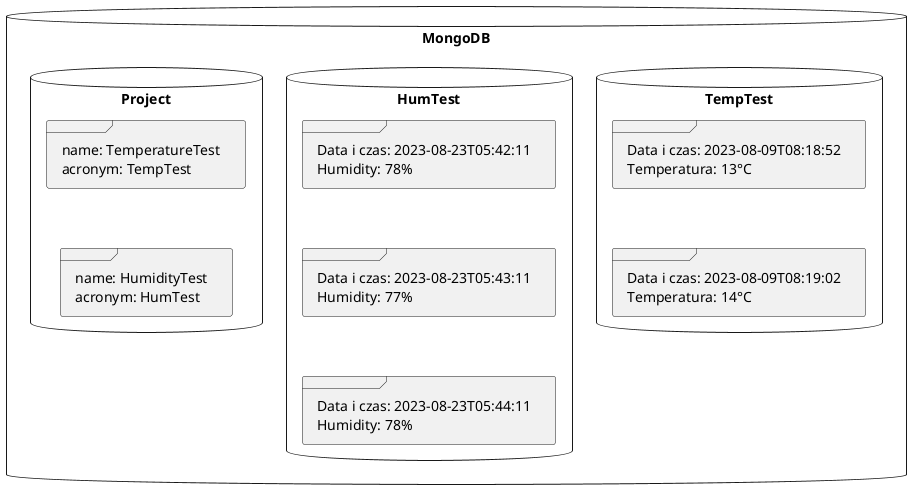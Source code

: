 @startuml

<style>
    frame {
        Minimumwidth 100
        Maximumwidth 300
    }
    database {
        Minimumwidth 80
        Maximumwidth 300
    }
</style>


database "MongoDB" {
  database "TempTest" {
      frame "Data i czas: 2023-08-09T08:18:52\t Temperatura: 13°C" {
      }
      frame "Data i czas: 2023-08-09T08:19:02\t Temperatura: 14°C" {
      }
  }
  database "HumTest" {
     frame "Data i czas: 2023-08-23T05:42:11\t Humidity: 78%" {
     }
     frame "Data i czas: 2023-08-23T05:43:11\t Humidity: 77%" {
     }
     frame "Data i czas: 2023-08-23T05:44:11\t Humidity: 78%" {
     }
  }
  database "Project" {
    frame "name: TemperatureTest \t\t\t acronym: TempTest \t\t\t\t\t ..." {
    }
    frame "name: HumidityTest \t\t\t\t acronym: HumTest \t\t\t\t\t\t ..." {
    }
  }
}

"Data i czas: 2023-08-09T08:18:52\t Temperatura: 13°C" -down[hidden]- "Data i czas: 2023-08-09T08:19:02\t Temperatura: 14°C"
"Data i czas: 2023-08-23T05:42:11\t Humidity: 78%" -down[hidden]- "Data i czas: 2023-08-23T05:43:11\t Humidity: 77%"
"Data i czas: 2023-08-23T05:43:11\t Humidity: 77%" -down[hidden]- "Data i czas: 2023-08-23T05:44:11\t Humidity: 78%"
"name: TemperatureTest \t\t\t acronym: TempTest \t\t\t\t\t " -down[hidden]- "name: HumidityTest \t\t\t\t acronym: HumTest \t\t\t\t\t\t "
@enduml